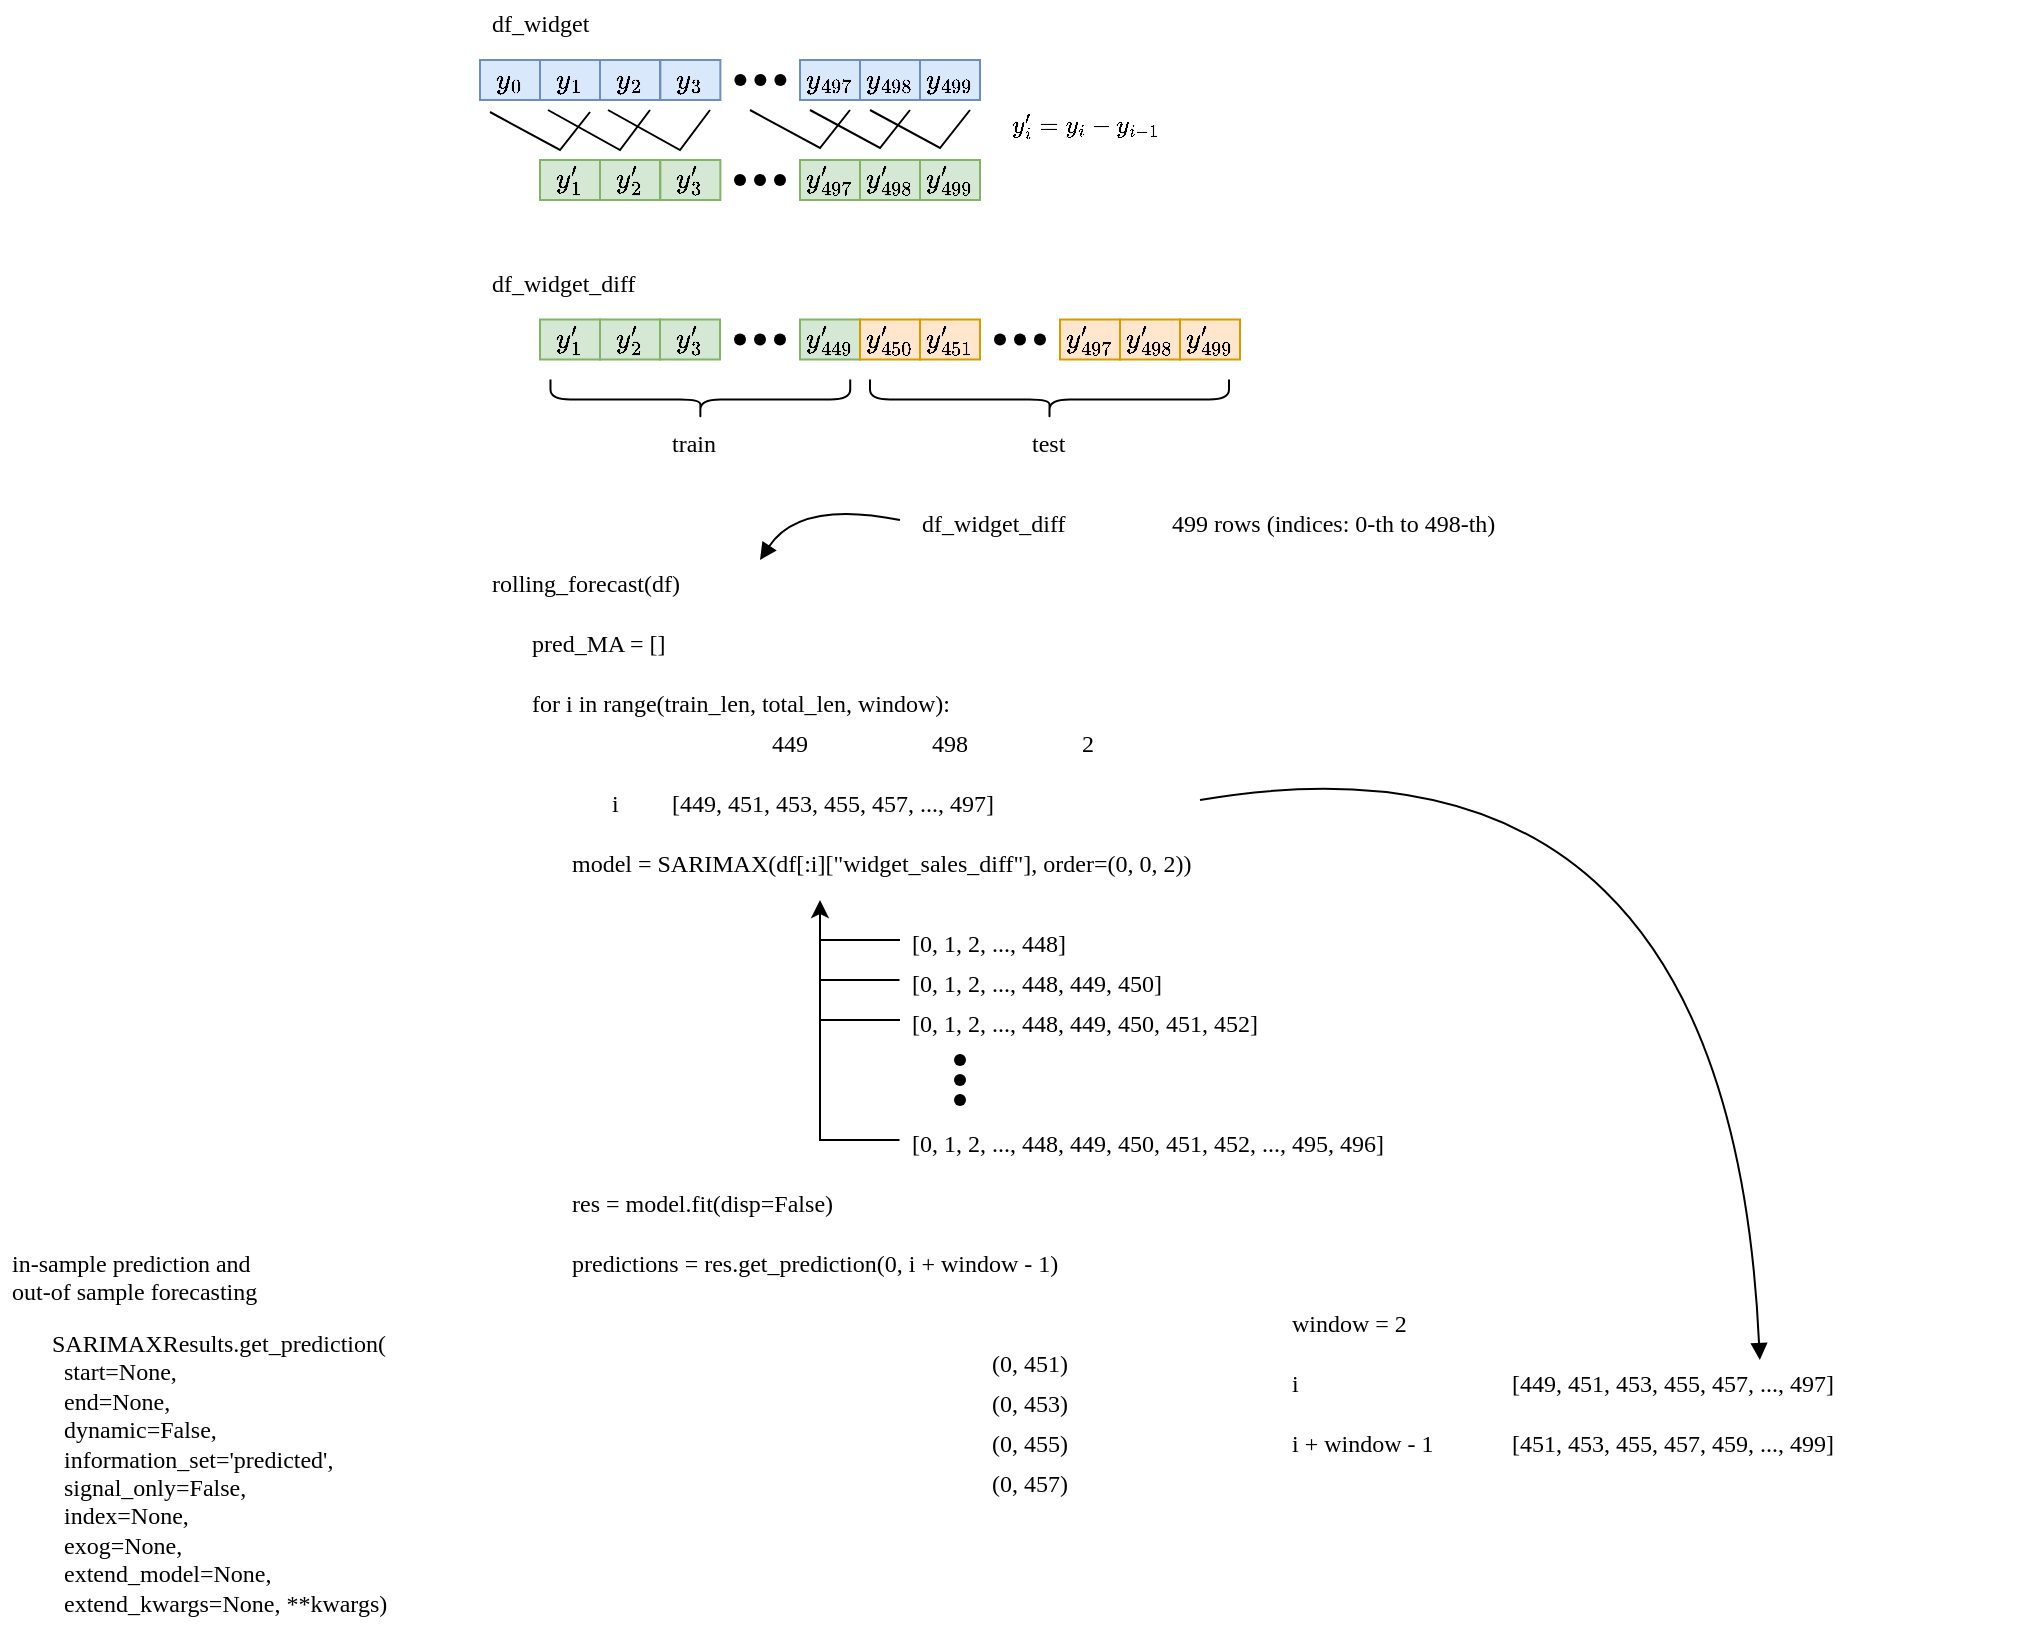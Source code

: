 <mxfile version="24.7.17">
  <diagram name="Page-1" id="gGFluzdm01MkkDhxUG0z">
    <mxGraphModel dx="1478" dy="387" grid="1" gridSize="10" guides="1" tooltips="1" connect="1" arrows="1" fold="1" page="1" pageScale="1" pageWidth="827" pageHeight="1169" math="1" shadow="0">
      <root>
        <mxCell id="0" />
        <mxCell id="1" parent="0" />
        <mxCell id="9Q2h810ez7nCe8UWZcNo-1" value="&lt;font face=&quot;Roboto Mono&quot;&gt;rolling_forecast(df)&lt;/font&gt;" style="text;html=1;align=left;verticalAlign=top;rounded=0;spacing=0;spacingLeft=6;" parent="1" vertex="1">
          <mxGeometry x="40" y="290" width="140" height="20" as="geometry" />
        </mxCell>
        <mxCell id="9Q2h810ez7nCe8UWZcNo-2" value="\(y_{499}\)" style="rounded=0;whiteSpace=wrap;html=1;fillColor=#dae8fc;strokeColor=#6c8ebf;" parent="1" vertex="1">
          <mxGeometry x="260" y="40" width="30" height="20" as="geometry" />
        </mxCell>
        <mxCell id="9Q2h810ez7nCe8UWZcNo-3" value="\(y_{0}\)" style="rounded=0;whiteSpace=wrap;html=1;fillColor=#dae8fc;strokeColor=#6c8ebf;" parent="1" vertex="1">
          <mxGeometry x="40" y="40" width="30" height="20" as="geometry" />
        </mxCell>
        <mxCell id="9Q2h810ez7nCe8UWZcNo-4" value="\(y_{1}\)" style="rounded=0;whiteSpace=wrap;html=1;fillColor=#dae8fc;strokeColor=#6c8ebf;" parent="1" vertex="1">
          <mxGeometry x="70" y="40" width="30" height="20" as="geometry" />
        </mxCell>
        <mxCell id="9Q2h810ez7nCe8UWZcNo-5" value="\(y_{2}\)" style="rounded=0;whiteSpace=wrap;html=1;fillColor=#dae8fc;strokeColor=#6c8ebf;" parent="1" vertex="1">
          <mxGeometry x="100" y="40" width="30" height="20" as="geometry" />
        </mxCell>
        <mxCell id="9Q2h810ez7nCe8UWZcNo-6" value="\(y_{498}\)" style="rounded=0;whiteSpace=wrap;html=1;fillColor=#dae8fc;strokeColor=#6c8ebf;" parent="1" vertex="1">
          <mxGeometry x="230" y="40" width="30" height="20" as="geometry" />
        </mxCell>
        <mxCell id="9Q2h810ez7nCe8UWZcNo-7" value="\(y_{497}\)" style="rounded=0;whiteSpace=wrap;html=1;fillColor=#dae8fc;strokeColor=#6c8ebf;" parent="1" vertex="1">
          <mxGeometry x="200" y="40" width="30" height="20" as="geometry" />
        </mxCell>
        <mxCell id="9Q2h810ez7nCe8UWZcNo-8" value="" style="shape=waypoint;sketch=0;fillStyle=solid;size=6;pointerEvents=1;points=[];fillColor=none;resizable=0;rotatable=0;perimeter=centerPerimeter;snapToPoint=1;" parent="1" vertex="1">
          <mxGeometry x="160.18" y="40" width="20" height="20" as="geometry" />
        </mxCell>
        <mxCell id="9Q2h810ez7nCe8UWZcNo-9" value="" style="shape=waypoint;sketch=0;fillStyle=solid;size=6;pointerEvents=1;points=[];fillColor=none;resizable=0;rotatable=0;perimeter=centerPerimeter;snapToPoint=1;" parent="1" vertex="1">
          <mxGeometry x="170.18" y="40" width="20" height="20" as="geometry" />
        </mxCell>
        <mxCell id="9Q2h810ez7nCe8UWZcNo-10" value="" style="shape=waypoint;sketch=0;fillStyle=solid;size=6;pointerEvents=1;points=[];fillColor=none;resizable=0;rotatable=0;perimeter=centerPerimeter;snapToPoint=1;" parent="1" vertex="1">
          <mxGeometry x="180.18" y="40" width="20" height="20" as="geometry" />
        </mxCell>
        <mxCell id="9Q2h810ez7nCe8UWZcNo-13" value="&lt;font face=&quot;Roboto Mono&quot;&gt;df_widget&lt;/font&gt;" style="text;align=left;verticalAlign=top;rounded=0;spacing=0;spacingLeft=6;html=1;" parent="1" vertex="1">
          <mxGeometry x="40" y="10" width="80" height="20" as="geometry" />
        </mxCell>
        <mxCell id="9Q2h810ez7nCe8UWZcNo-14" value="&lt;font face=&quot;Roboto Mono&quot;&gt;df_widget_diff&lt;/font&gt;" style="text;html=1;align=left;verticalAlign=top;rounded=0;spacing=0;spacingLeft=6;" parent="1" vertex="1">
          <mxGeometry x="40" y="140" width="110" height="20" as="geometry" />
        </mxCell>
        <mxCell id="9Q2h810ez7nCe8UWZcNo-15" value="&lt;font face=&quot;Roboto Mono&quot;&gt;\(y_i&#39; = y_i - y_{i-1}\)&lt;/font&gt;" style="text;html=1;align=left;verticalAlign=top;rounded=0;spacing=0;spacingLeft=6;" parent="1" vertex="1">
          <mxGeometry x="300" y="60" width="100" height="30" as="geometry" />
        </mxCell>
        <mxCell id="9Q2h810ez7nCe8UWZcNo-20" value="" style="endArrow=none;html=1;rounded=0;" parent="1" edge="1">
          <mxGeometry width="50" height="50" relative="1" as="geometry">
            <mxPoint x="45" y="66" as="sourcePoint" />
            <mxPoint x="95" y="66" as="targetPoint" />
            <Array as="points">
              <mxPoint x="80" y="85" />
            </Array>
          </mxGeometry>
        </mxCell>
        <mxCell id="9Q2h810ez7nCe8UWZcNo-21" value="" style="endArrow=none;html=1;rounded=0;" parent="1" edge="1">
          <mxGeometry width="50" height="50" relative="1" as="geometry">
            <mxPoint x="74" y="65" as="sourcePoint" />
            <mxPoint x="125" y="65" as="targetPoint" />
            <Array as="points">
              <mxPoint x="110" y="85" />
            </Array>
          </mxGeometry>
        </mxCell>
        <mxCell id="9Q2h810ez7nCe8UWZcNo-22" value="\(y_{1}&#39;\)" style="rounded=0;whiteSpace=wrap;html=1;fillColor=#d5e8d4;strokeColor=#82b366;" parent="1" vertex="1">
          <mxGeometry x="70" y="90" width="30" height="20" as="geometry" />
        </mxCell>
        <mxCell id="9Q2h810ez7nCe8UWZcNo-23" value="\(y_{2}&#39;\)" style="rounded=0;whiteSpace=wrap;html=1;fillColor=#d5e8d4;strokeColor=#82b366;" parent="1" vertex="1">
          <mxGeometry x="100" y="90" width="30" height="20" as="geometry" />
        </mxCell>
        <mxCell id="9Q2h810ez7nCe8UWZcNo-29" value="\(y_{499}&#39;\)" style="rounded=0;whiteSpace=wrap;html=1;fillColor=#d5e8d4;strokeColor=#82b366;" parent="1" vertex="1">
          <mxGeometry x="260" y="90" width="30" height="20" as="geometry" />
        </mxCell>
        <mxCell id="9Q2h810ez7nCe8UWZcNo-30" value="\(y_{498}&#39;\)" style="rounded=0;whiteSpace=wrap;html=1;fillColor=#d5e8d4;strokeColor=#82b366;" parent="1" vertex="1">
          <mxGeometry x="230" y="90" width="30" height="20" as="geometry" />
        </mxCell>
        <mxCell id="9Q2h810ez7nCe8UWZcNo-31" value="\(y_{497}&#39;\)" style="rounded=0;whiteSpace=wrap;html=1;fillColor=#d5e8d4;strokeColor=#82b366;" parent="1" vertex="1">
          <mxGeometry x="200" y="90" width="30" height="20" as="geometry" />
        </mxCell>
        <mxCell id="9Q2h810ez7nCe8UWZcNo-32" value="" style="shape=waypoint;sketch=0;fillStyle=solid;size=6;pointerEvents=1;points=[];fillColor=none;resizable=0;rotatable=0;perimeter=centerPerimeter;snapToPoint=1;" parent="1" vertex="1">
          <mxGeometry x="160" y="90" width="20" height="20" as="geometry" />
        </mxCell>
        <mxCell id="9Q2h810ez7nCe8UWZcNo-33" value="" style="shape=waypoint;sketch=0;fillStyle=solid;size=6;pointerEvents=1;points=[];fillColor=none;resizable=0;rotatable=0;perimeter=centerPerimeter;snapToPoint=1;" parent="1" vertex="1">
          <mxGeometry x="170" y="90" width="20" height="20" as="geometry" />
        </mxCell>
        <mxCell id="9Q2h810ez7nCe8UWZcNo-34" value="" style="shape=waypoint;sketch=0;fillStyle=solid;size=6;pointerEvents=1;points=[];fillColor=none;resizable=0;rotatable=0;perimeter=centerPerimeter;snapToPoint=1;" parent="1" vertex="1">
          <mxGeometry x="180" y="90" width="20" height="20" as="geometry" />
        </mxCell>
        <mxCell id="9Q2h810ez7nCe8UWZcNo-43" value="\(y_{1}&#39;\)" style="rounded=0;whiteSpace=wrap;html=1;fillColor=#d5e8d4;strokeColor=#82b366;" parent="1" vertex="1">
          <mxGeometry x="70" y="169.75" width="30" height="20" as="geometry" />
        </mxCell>
        <mxCell id="9Q2h810ez7nCe8UWZcNo-44" value="\(y_{2}&#39;\)" style="rounded=0;whiteSpace=wrap;html=1;fillColor=#d5e8d4;strokeColor=#82b366;" parent="1" vertex="1">
          <mxGeometry x="100" y="169.75" width="30" height="20" as="geometry" />
        </mxCell>
        <mxCell id="9Q2h810ez7nCe8UWZcNo-48" value="" style="shape=waypoint;sketch=0;fillStyle=solid;size=6;pointerEvents=1;points=[];fillColor=none;resizable=0;rotatable=0;perimeter=centerPerimeter;snapToPoint=1;" parent="1" vertex="1">
          <mxGeometry x="160" y="169.75" width="20" height="20" as="geometry" />
        </mxCell>
        <mxCell id="9Q2h810ez7nCe8UWZcNo-49" value="" style="shape=waypoint;sketch=0;fillStyle=solid;size=6;pointerEvents=1;points=[];fillColor=none;resizable=0;rotatable=0;perimeter=centerPerimeter;snapToPoint=1;" parent="1" vertex="1">
          <mxGeometry x="170" y="169.75" width="20" height="20" as="geometry" />
        </mxCell>
        <mxCell id="9Q2h810ez7nCe8UWZcNo-50" value="" style="shape=waypoint;sketch=0;fillStyle=solid;size=6;pointerEvents=1;points=[];fillColor=none;resizable=0;rotatable=0;perimeter=centerPerimeter;snapToPoint=1;" parent="1" vertex="1">
          <mxGeometry x="180" y="169.75" width="20" height="20" as="geometry" />
        </mxCell>
        <mxCell id="9Q2h810ez7nCe8UWZcNo-51" value="\(y_{3}&#39;\)" style="rounded=0;whiteSpace=wrap;html=1;fillColor=#d5e8d4;strokeColor=#82b366;" parent="1" vertex="1">
          <mxGeometry x="130" y="169.75" width="30" height="20" as="geometry" />
        </mxCell>
        <mxCell id="9Q2h810ez7nCe8UWZcNo-52" value="\(y_{449}&#39;\)" style="rounded=0;whiteSpace=wrap;html=1;fillColor=#d5e8d4;strokeColor=#82b366;" parent="1" vertex="1">
          <mxGeometry x="200" y="169.75" width="30" height="20" as="geometry" />
        </mxCell>
        <mxCell id="9Q2h810ez7nCe8UWZcNo-53" value="\(y_{450}&#39;\)" style="rounded=0;whiteSpace=wrap;html=1;fillColor=#ffe6cc;strokeColor=#d79b00;" parent="1" vertex="1">
          <mxGeometry x="230" y="169.75" width="30" height="20" as="geometry" />
        </mxCell>
        <mxCell id="9Q2h810ez7nCe8UWZcNo-55" value="\(y_{451}&#39;\)" style="rounded=0;whiteSpace=wrap;html=1;fillColor=#ffe6cc;strokeColor=#d79b00;" parent="1" vertex="1">
          <mxGeometry x="260" y="169.75" width="30" height="20" as="geometry" />
        </mxCell>
        <mxCell id="9Q2h810ez7nCe8UWZcNo-56" value="" style="shape=waypoint;sketch=0;fillStyle=solid;size=6;pointerEvents=1;points=[];fillColor=none;resizable=0;rotatable=0;perimeter=centerPerimeter;snapToPoint=1;" parent="1" vertex="1">
          <mxGeometry x="290" y="169.75" width="20" height="20" as="geometry" />
        </mxCell>
        <mxCell id="9Q2h810ez7nCe8UWZcNo-57" value="" style="shape=waypoint;sketch=0;fillStyle=solid;size=6;pointerEvents=1;points=[];fillColor=none;resizable=0;rotatable=0;perimeter=centerPerimeter;snapToPoint=1;" parent="1" vertex="1">
          <mxGeometry x="300" y="169.75" width="20" height="20" as="geometry" />
        </mxCell>
        <mxCell id="9Q2h810ez7nCe8UWZcNo-58" value="" style="shape=waypoint;sketch=0;fillStyle=solid;size=6;pointerEvents=1;points=[];fillColor=none;resizable=0;rotatable=0;perimeter=centerPerimeter;snapToPoint=1;" parent="1" vertex="1">
          <mxGeometry x="310" y="169.75" width="20" height="20" as="geometry" />
        </mxCell>
        <mxCell id="9Q2h810ez7nCe8UWZcNo-60" value="\(y_{499}&#39;\)" style="rounded=0;whiteSpace=wrap;html=1;fillColor=#ffe6cc;strokeColor=#d79b00;" parent="1" vertex="1">
          <mxGeometry x="390" y="169.75" width="30" height="20" as="geometry" />
        </mxCell>
        <mxCell id="9Q2h810ez7nCe8UWZcNo-61" value="\(y_{498}&#39;\)" style="rounded=0;whiteSpace=wrap;html=1;fillColor=#ffe6cc;strokeColor=#d79b00;" parent="1" vertex="1">
          <mxGeometry x="360" y="169.75" width="30" height="20" as="geometry" />
        </mxCell>
        <mxCell id="9Q2h810ez7nCe8UWZcNo-62" value="\(y_{497}&#39;\)" style="rounded=0;whiteSpace=wrap;html=1;fillColor=#ffe6cc;strokeColor=#d79b00;" parent="1" vertex="1">
          <mxGeometry x="330" y="169.75" width="30" height="20" as="geometry" />
        </mxCell>
        <mxCell id="9Q2h810ez7nCe8UWZcNo-63" value="" style="shape=curlyBracket;whiteSpace=wrap;html=1;rounded=1;flipH=1;labelPosition=right;verticalLabelPosition=middle;align=left;verticalAlign=middle;rotation=90;" parent="1" vertex="1">
          <mxGeometry x="140.18" y="134.81" width="20" height="149.87" as="geometry" />
        </mxCell>
        <mxCell id="9Q2h810ez7nCe8UWZcNo-64" value="" style="shape=curlyBracket;whiteSpace=wrap;html=1;rounded=1;flipH=1;labelPosition=right;verticalLabelPosition=middle;align=left;verticalAlign=middle;rotation=90;" parent="1" vertex="1">
          <mxGeometry x="314.75" y="120" width="20" height="179.5" as="geometry" />
        </mxCell>
        <mxCell id="9Q2h810ez7nCe8UWZcNo-83" value="" style="endArrow=none;html=1;rounded=0;" parent="1" edge="1">
          <mxGeometry width="50" height="50" relative="1" as="geometry">
            <mxPoint x="175" y="65" as="sourcePoint" />
            <mxPoint x="225" y="65" as="targetPoint" />
            <Array as="points">
              <mxPoint x="210" y="84" />
            </Array>
          </mxGeometry>
        </mxCell>
        <mxCell id="9Q2h810ez7nCe8UWZcNo-84" value="" style="endArrow=none;html=1;rounded=0;" parent="1" edge="1">
          <mxGeometry width="50" height="50" relative="1" as="geometry">
            <mxPoint x="205" y="65" as="sourcePoint" />
            <mxPoint x="255" y="65" as="targetPoint" />
            <Array as="points">
              <mxPoint x="240" y="84" />
            </Array>
          </mxGeometry>
        </mxCell>
        <mxCell id="9Q2h810ez7nCe8UWZcNo-85" value="" style="endArrow=none;html=1;rounded=0;" parent="1" edge="1">
          <mxGeometry width="50" height="50" relative="1" as="geometry">
            <mxPoint x="235" y="65" as="sourcePoint" />
            <mxPoint x="285" y="65" as="targetPoint" />
            <Array as="points">
              <mxPoint x="270" y="84" />
            </Array>
          </mxGeometry>
        </mxCell>
        <mxCell id="9Q2h810ez7nCe8UWZcNo-92" value="\(y_{3}&#39;\)" style="rounded=0;whiteSpace=wrap;html=1;fillColor=#d5e8d4;strokeColor=#82b366;" parent="1" vertex="1">
          <mxGeometry x="130.18" y="90" width="30" height="20" as="geometry" />
        </mxCell>
        <mxCell id="9Q2h810ez7nCe8UWZcNo-93" value="\(y_{3}\)" style="rounded=0;whiteSpace=wrap;html=1;fillColor=#dae8fc;strokeColor=#6c8ebf;" parent="1" vertex="1">
          <mxGeometry x="130.18" y="40" width="30" height="20" as="geometry" />
        </mxCell>
        <mxCell id="9Q2h810ez7nCe8UWZcNo-94" value="" style="endArrow=none;html=1;rounded=0;" parent="1" edge="1">
          <mxGeometry width="50" height="50" relative="1" as="geometry">
            <mxPoint x="104" y="65" as="sourcePoint" />
            <mxPoint x="155" y="65" as="targetPoint" />
            <Array as="points">
              <mxPoint x="140" y="85" />
            </Array>
          </mxGeometry>
        </mxCell>
        <mxCell id="9Q2h810ez7nCe8UWZcNo-95" value="&lt;font face=&quot;Roboto Mono&quot;&gt;train&lt;/font&gt;" style="text;html=1;align=left;verticalAlign=top;rounded=0;spacing=0;spacingLeft=6;" parent="1" vertex="1">
          <mxGeometry x="130.18" y="220" width="50" height="20" as="geometry" />
        </mxCell>
        <mxCell id="9Q2h810ez7nCe8UWZcNo-96" value="&lt;font face=&quot;Roboto Mono&quot;&gt;test&lt;/font&gt;" style="text;html=1;align=left;verticalAlign=top;rounded=0;spacing=0;spacingLeft=6;" parent="1" vertex="1">
          <mxGeometry x="310" y="220" width="40" height="20" as="geometry" />
        </mxCell>
        <mxCell id="9Q2h810ez7nCe8UWZcNo-97" value="&lt;font face=&quot;Roboto Mono&quot;&gt;for i in range(train_len, total_len, window):&lt;/font&gt;" style="text;html=1;align=left;verticalAlign=top;rounded=0;spacing=0;spacingLeft=6;" parent="1" vertex="1">
          <mxGeometry x="60" y="350" width="330" height="20" as="geometry" />
        </mxCell>
        <mxCell id="9Q2h810ez7nCe8UWZcNo-98" value="&lt;font face=&quot;Roboto Mono&quot;&gt;pred_MA = []&lt;/font&gt;" style="text;html=1;align=left;verticalAlign=top;rounded=0;spacing=0;spacingLeft=6;" parent="1" vertex="1">
          <mxGeometry x="60.18" y="320" width="99.82" height="20" as="geometry" />
        </mxCell>
        <mxCell id="9Q2h810ez7nCe8UWZcNo-99" value="&lt;font face=&quot;Roboto Mono&quot;&gt;449&lt;/font&gt;" style="text;html=1;align=left;verticalAlign=top;rounded=0;spacing=0;spacingLeft=6;" parent="1" vertex="1">
          <mxGeometry x="180.18" y="370" width="29.82" height="20" as="geometry" />
        </mxCell>
        <mxCell id="9Q2h810ez7nCe8UWZcNo-100" value="&lt;font face=&quot;Roboto Mono&quot;&gt;498&lt;/font&gt;" style="text;html=1;align=left;verticalAlign=top;rounded=0;spacing=0;spacingLeft=6;" parent="1" vertex="1">
          <mxGeometry x="260" y="370" width="30" height="20" as="geometry" />
        </mxCell>
        <mxCell id="9Q2h810ez7nCe8UWZcNo-101" value="&lt;font face=&quot;Roboto Mono&quot;&gt;2&lt;/font&gt;" style="text;html=1;align=left;verticalAlign=top;rounded=0;spacing=0;spacingLeft=6;" parent="1" vertex="1">
          <mxGeometry x="335" y="370" width="30" height="20" as="geometry" />
        </mxCell>
        <mxCell id="9Q2h810ez7nCe8UWZcNo-102" value="&lt;font face=&quot;Roboto Mono&quot;&gt;i&lt;/font&gt;" style="text;html=1;align=left;verticalAlign=top;rounded=0;spacing=0;spacingLeft=6;" parent="1" vertex="1">
          <mxGeometry x="100" y="400" width="29.82" height="20" as="geometry" />
        </mxCell>
        <mxCell id="9Q2h810ez7nCe8UWZcNo-103" value="&lt;font face=&quot;Roboto Mono&quot;&gt;[449, 451, 453, 455, 457, ..., 497]&lt;/font&gt;" style="text;html=1;align=left;verticalAlign=top;rounded=0;spacing=0;spacingLeft=6;" parent="1" vertex="1">
          <mxGeometry x="129.82" y="400" width="260.18" height="20" as="geometry" />
        </mxCell>
        <mxCell id="9Q2h810ez7nCe8UWZcNo-104" value="&lt;font face=&quot;Roboto Mono&quot;&gt;model = SARIMAX(df[:i][&quot;widget_sales_diff&quot;], order=(0, 0, 2))&lt;/font&gt;" style="text;html=1;align=left;verticalAlign=top;rounded=0;spacing=0;spacingLeft=6;" parent="1" vertex="1">
          <mxGeometry x="80" y="430" width="450" height="20" as="geometry" />
        </mxCell>
        <mxCell id="9Q2h810ez7nCe8UWZcNo-105" value="&lt;font face=&quot;Roboto Mono&quot;&gt;[0, 1, 2, ..., 448]&lt;/font&gt;" style="text;html=1;align=left;verticalAlign=top;rounded=0;spacing=0;spacingLeft=6;" parent="1" vertex="1">
          <mxGeometry x="250" y="470" width="150" height="20" as="geometry" />
        </mxCell>
        <mxCell id="9Q2h810ez7nCe8UWZcNo-106" value="&lt;font face=&quot;Roboto Mono&quot;&gt;[0, 1, 2, ..., 448, 449, 450]&lt;/font&gt;" style="text;html=1;align=left;verticalAlign=top;rounded=0;spacing=0;spacingLeft=6;" parent="1" vertex="1">
          <mxGeometry x="249.75" y="490" width="220.25" height="20" as="geometry" />
        </mxCell>
        <mxCell id="9Q2h810ez7nCe8UWZcNo-107" value="&lt;font face=&quot;Roboto Mono&quot;&gt;[0, 1, 2, ..., 448, 449, 450, 451, 452]&lt;/font&gt;" style="text;html=1;align=left;verticalAlign=top;rounded=0;spacing=0;spacingLeft=6;" parent="1" vertex="1">
          <mxGeometry x="249.75" y="510" width="300.25" height="20" as="geometry" />
        </mxCell>
        <mxCell id="9Q2h810ez7nCe8UWZcNo-108" value="&lt;font face=&quot;Roboto Mono&quot;&gt;[0, 1, 2, ..., 448, 449, 450, 451, 452, ..., 495, 496]&lt;/font&gt;" style="text;html=1;align=left;verticalAlign=top;rounded=0;spacing=0;spacingLeft=6;" parent="1" vertex="1">
          <mxGeometry x="249.75" y="570" width="370.25" height="20" as="geometry" />
        </mxCell>
        <mxCell id="9Q2h810ez7nCe8UWZcNo-110" value="" style="shape=waypoint;sketch=0;fillStyle=solid;size=6;pointerEvents=1;points=[];fillColor=none;resizable=0;rotatable=0;perimeter=centerPerimeter;snapToPoint=1;" parent="1" vertex="1">
          <mxGeometry x="270" y="540" width="20" height="20" as="geometry" />
        </mxCell>
        <mxCell id="9Q2h810ez7nCe8UWZcNo-111" value="" style="shape=waypoint;sketch=0;fillStyle=solid;size=6;pointerEvents=1;points=[];fillColor=none;resizable=0;rotatable=0;perimeter=centerPerimeter;snapToPoint=1;" parent="1" vertex="1">
          <mxGeometry x="270" y="550" width="20" height="20" as="geometry" />
        </mxCell>
        <mxCell id="9Q2h810ez7nCe8UWZcNo-112" value="" style="shape=waypoint;sketch=0;fillStyle=solid;size=6;pointerEvents=1;points=[];fillColor=none;resizable=0;rotatable=0;perimeter=centerPerimeter;snapToPoint=1;" parent="1" vertex="1">
          <mxGeometry x="270" y="530" width="20" height="20" as="geometry" />
        </mxCell>
        <mxCell id="9Q2h810ez7nCe8UWZcNo-113" value="" style="endArrow=classic;html=1;rounded=0;exitX=0;exitY=0.5;exitDx=0;exitDy=0;" parent="1" source="9Q2h810ez7nCe8UWZcNo-105" edge="1">
          <mxGeometry width="50" height="50" relative="1" as="geometry">
            <mxPoint x="260" y="540" as="sourcePoint" />
            <mxPoint x="210" y="460" as="targetPoint" />
            <Array as="points">
              <mxPoint x="210" y="480" />
            </Array>
          </mxGeometry>
        </mxCell>
        <mxCell id="9Q2h810ez7nCe8UWZcNo-115" value="" style="endArrow=none;html=1;rounded=0;entryX=0;entryY=0.5;entryDx=0;entryDy=0;" parent="1" target="9Q2h810ez7nCe8UWZcNo-106" edge="1">
          <mxGeometry width="50" height="50" relative="1" as="geometry">
            <mxPoint x="210" y="480" as="sourcePoint" />
            <mxPoint x="280" y="500" as="targetPoint" />
            <Array as="points">
              <mxPoint x="210" y="500" />
            </Array>
          </mxGeometry>
        </mxCell>
        <mxCell id="9Q2h810ez7nCe8UWZcNo-116" value="" style="endArrow=none;html=1;rounded=0;entryX=0;entryY=0.5;entryDx=0;entryDy=0;" parent="1" edge="1">
          <mxGeometry width="50" height="50" relative="1" as="geometry">
            <mxPoint x="210" y="500" as="sourcePoint" />
            <mxPoint x="250" y="520" as="targetPoint" />
            <Array as="points">
              <mxPoint x="210" y="520" />
            </Array>
          </mxGeometry>
        </mxCell>
        <mxCell id="9Q2h810ez7nCe8UWZcNo-118" value="" style="endArrow=none;html=1;rounded=0;entryX=0;entryY=0.5;entryDx=0;entryDy=0;" parent="1" target="9Q2h810ez7nCe8UWZcNo-108" edge="1">
          <mxGeometry width="50" height="50" relative="1" as="geometry">
            <mxPoint x="210" y="520" as="sourcePoint" />
            <mxPoint x="250" y="540" as="targetPoint" />
            <Array as="points">
              <mxPoint x="210" y="580" />
            </Array>
          </mxGeometry>
        </mxCell>
        <mxCell id="9Q2h810ez7nCe8UWZcNo-119" value="&lt;font face=&quot;Roboto Mono&quot;&gt;res = model.fit(disp=False)&lt;/font&gt;" style="text;html=1;align=left;verticalAlign=top;rounded=0;spacing=0;spacingLeft=6;" parent="1" vertex="1">
          <mxGeometry x="80" y="600" width="210" height="20" as="geometry" />
        </mxCell>
        <mxCell id="9Q2h810ez7nCe8UWZcNo-120" value="&lt;font face=&quot;Roboto Mono&quot;&gt;predictions = res.get_prediction(0, i + window - 1)&lt;/font&gt;" style="text;html=1;align=left;verticalAlign=top;rounded=0;spacing=0;spacingLeft=6;" parent="1" vertex="1">
          <mxGeometry x="80" y="630" width="380" height="20" as="geometry" />
        </mxCell>
        <mxCell id="9Q2h810ez7nCe8UWZcNo-123" value="&lt;font face=&quot;Roboto Mono&quot;&gt;i + window - 1&lt;/font&gt;" style="text;html=1;align=left;verticalAlign=top;rounded=0;spacing=0;spacingLeft=6;" parent="1" vertex="1">
          <mxGeometry x="440.36" y="720" width="29.82" height="20" as="geometry" />
        </mxCell>
        <mxCell id="9Q2h810ez7nCe8UWZcNo-124" value="&lt;font face=&quot;Roboto Mono&quot;&gt;[451, 453, 455, 457, 459, ..., 499]&lt;/font&gt;" style="text;html=1;align=left;verticalAlign=top;rounded=0;spacing=0;spacingLeft=6;" parent="1" vertex="1">
          <mxGeometry x="549.82" y="720" width="260.18" height="20" as="geometry" />
        </mxCell>
        <mxCell id="9Q2h810ez7nCe8UWZcNo-125" value="&lt;font face=&quot;Roboto Mono&quot;&gt;i&lt;/font&gt;" style="text;html=1;align=left;verticalAlign=top;rounded=0;spacing=0;spacingLeft=6;" parent="1" vertex="1">
          <mxGeometry x="440" y="690" width="29.82" height="20" as="geometry" />
        </mxCell>
        <mxCell id="9Q2h810ez7nCe8UWZcNo-126" value="&lt;font face=&quot;Roboto Mono&quot;&gt;[449, 451, 453, 455, 457, ..., 497]&lt;/font&gt;" style="text;html=1;align=left;verticalAlign=top;rounded=0;spacing=0;spacingLeft=6;" parent="1" vertex="1">
          <mxGeometry x="549.82" y="690" width="260.18" height="20" as="geometry" />
        </mxCell>
        <mxCell id="9Q2h810ez7nCe8UWZcNo-127" value="&lt;font face=&quot;Roboto Mono&quot;&gt;window = 2&lt;/font&gt;" style="text;html=1;align=left;verticalAlign=top;rounded=0;spacing=0;spacingLeft=6;" parent="1" vertex="1">
          <mxGeometry x="440" y="660" width="99.82" height="20" as="geometry" />
        </mxCell>
        <mxCell id="Jhm0tjj5Ij8ys8209GZf-1" value="" style="endArrow=block;html=1;rounded=0;endFill=1;entryX=1;entryY=0;entryDx=0;entryDy=0;curved=1;" parent="1" target="9Q2h810ez7nCe8UWZcNo-1" edge="1">
          <mxGeometry width="50" height="50" relative="1" as="geometry">
            <mxPoint x="250" y="270" as="sourcePoint" />
            <mxPoint x="410" y="260" as="targetPoint" />
            <Array as="points">
              <mxPoint x="200" y="260" />
            </Array>
          </mxGeometry>
        </mxCell>
        <mxCell id="Jhm0tjj5Ij8ys8209GZf-4" value="&lt;font face=&quot;Roboto Mono&quot;&gt;df_widget_diff&lt;/font&gt;" style="text;html=1;align=left;verticalAlign=top;rounded=0;spacing=0;spacingLeft=6;" parent="1" vertex="1">
          <mxGeometry x="255" y="260" width="110" height="20" as="geometry" />
        </mxCell>
        <mxCell id="Jhm0tjj5Ij8ys8209GZf-5" value="&lt;font face=&quot;Roboto Mono&quot;&gt;499 rows (indices: 0-th to 498-th)&lt;/font&gt;" style="text;html=1;align=left;verticalAlign=top;rounded=0;spacing=0;spacingLeft=6;" parent="1" vertex="1">
          <mxGeometry x="379.88" y="260" width="260.12" height="20" as="geometry" />
        </mxCell>
        <mxCell id="W89thywhKlXl5NZcDlXg-1" value="&lt;font face=&quot;Roboto Mono&quot;&gt;SARIMAXResults.get_prediction(&lt;/font&gt;&lt;div&gt;&lt;font face=&quot;Roboto Mono&quot;&gt;&amp;nbsp; start=None,&amp;nbsp;&lt;/font&gt;&lt;/div&gt;&lt;div&gt;&lt;font face=&quot;Roboto Mono&quot;&gt;&amp;nbsp; end=None,&amp;nbsp;&lt;/font&gt;&lt;/div&gt;&lt;div&gt;&lt;font face=&quot;Roboto Mono&quot;&gt;&amp;nbsp; dynamic=False,&amp;nbsp;&lt;/font&gt;&lt;/div&gt;&lt;div&gt;&lt;font face=&quot;Roboto Mono&quot;&gt;&amp;nbsp; information_set=&#39;predicted&#39;,&amp;nbsp;&lt;/font&gt;&lt;/div&gt;&lt;div&gt;&lt;font face=&quot;Roboto Mono&quot;&gt;&amp;nbsp; signal_only=False,&amp;nbsp;&lt;/font&gt;&lt;/div&gt;&lt;div&gt;&lt;font face=&quot;Roboto Mono&quot;&gt;&amp;nbsp; index=None,&amp;nbsp;&lt;/font&gt;&lt;/div&gt;&lt;div&gt;&lt;font face=&quot;Roboto Mono&quot;&gt;&amp;nbsp; exog=None,&amp;nbsp;&lt;/font&gt;&lt;/div&gt;&lt;div&gt;&lt;font face=&quot;Roboto Mono&quot;&gt;&amp;nbsp; extend_model=None,&amp;nbsp;&lt;/font&gt;&lt;/div&gt;&lt;div&gt;&lt;font face=&quot;Roboto Mono&quot;&gt;&amp;nbsp; extend_kwargs=None, **kwargs)&lt;/font&gt;&lt;br&gt;&lt;/div&gt;" style="text;html=1;align=left;verticalAlign=top;rounded=0;spacing=0;spacingLeft=6;" vertex="1" parent="1">
          <mxGeometry x="-179.82" y="670" width="240" height="160" as="geometry" />
        </mxCell>
        <mxCell id="W89thywhKlXl5NZcDlXg-2" value="" style="endArrow=block;html=1;rounded=0;endFill=1;entryX=0.5;entryY=0;entryDx=0;entryDy=0;curved=1;" edge="1" parent="1" target="9Q2h810ez7nCe8UWZcNo-126">
          <mxGeometry width="50" height="50" relative="1" as="geometry">
            <mxPoint x="400" y="410" as="sourcePoint" />
            <mxPoint x="644.91" y="395" as="targetPoint" />
            <Array as="points">
              <mxPoint x="664.91" y="365" />
            </Array>
          </mxGeometry>
        </mxCell>
        <mxCell id="W89thywhKlXl5NZcDlXg-4" value="&lt;font face=&quot;Roboto Mono&quot;&gt;(0, 451)&lt;/font&gt;" style="text;html=1;align=left;verticalAlign=top;rounded=0;spacing=0;spacingLeft=6;" vertex="1" parent="1">
          <mxGeometry x="290" y="680" width="99.82" height="20" as="geometry" />
        </mxCell>
        <mxCell id="W89thywhKlXl5NZcDlXg-7" value="&lt;font face=&quot;Roboto Mono&quot;&gt;(0, 453)&lt;/font&gt;" style="text;html=1;align=left;verticalAlign=top;rounded=0;spacing=0;spacingLeft=6;" vertex="1" parent="1">
          <mxGeometry x="290" y="700" width="99.82" height="20" as="geometry" />
        </mxCell>
        <mxCell id="W89thywhKlXl5NZcDlXg-8" value="&lt;font face=&quot;Roboto Mono&quot;&gt;(0, 455)&lt;/font&gt;" style="text;html=1;align=left;verticalAlign=top;rounded=0;spacing=0;spacingLeft=6;" vertex="1" parent="1">
          <mxGeometry x="290" y="720" width="99.82" height="20" as="geometry" />
        </mxCell>
        <mxCell id="W89thywhKlXl5NZcDlXg-9" value="&lt;font face=&quot;Roboto Mono&quot;&gt;(0, 457)&lt;/font&gt;" style="text;html=1;align=left;verticalAlign=top;rounded=0;spacing=0;spacingLeft=6;" vertex="1" parent="1">
          <mxGeometry x="290" y="740" width="99.82" height="20" as="geometry" />
        </mxCell>
        <mxCell id="W89thywhKlXl5NZcDlXg-10" value="&lt;font face=&quot;Roboto Mono&quot;&gt;in-sample prediction and&lt;/font&gt;&lt;div&gt;&lt;font face=&quot;Roboto Mono&quot;&gt;out-of sample forecasting&lt;/font&gt;&lt;/div&gt;" style="text;html=1;align=left;verticalAlign=top;rounded=0;spacing=0;spacingLeft=6;" vertex="1" parent="1">
          <mxGeometry x="-200" y="630" width="210" height="40" as="geometry" />
        </mxCell>
      </root>
    </mxGraphModel>
  </diagram>
</mxfile>

